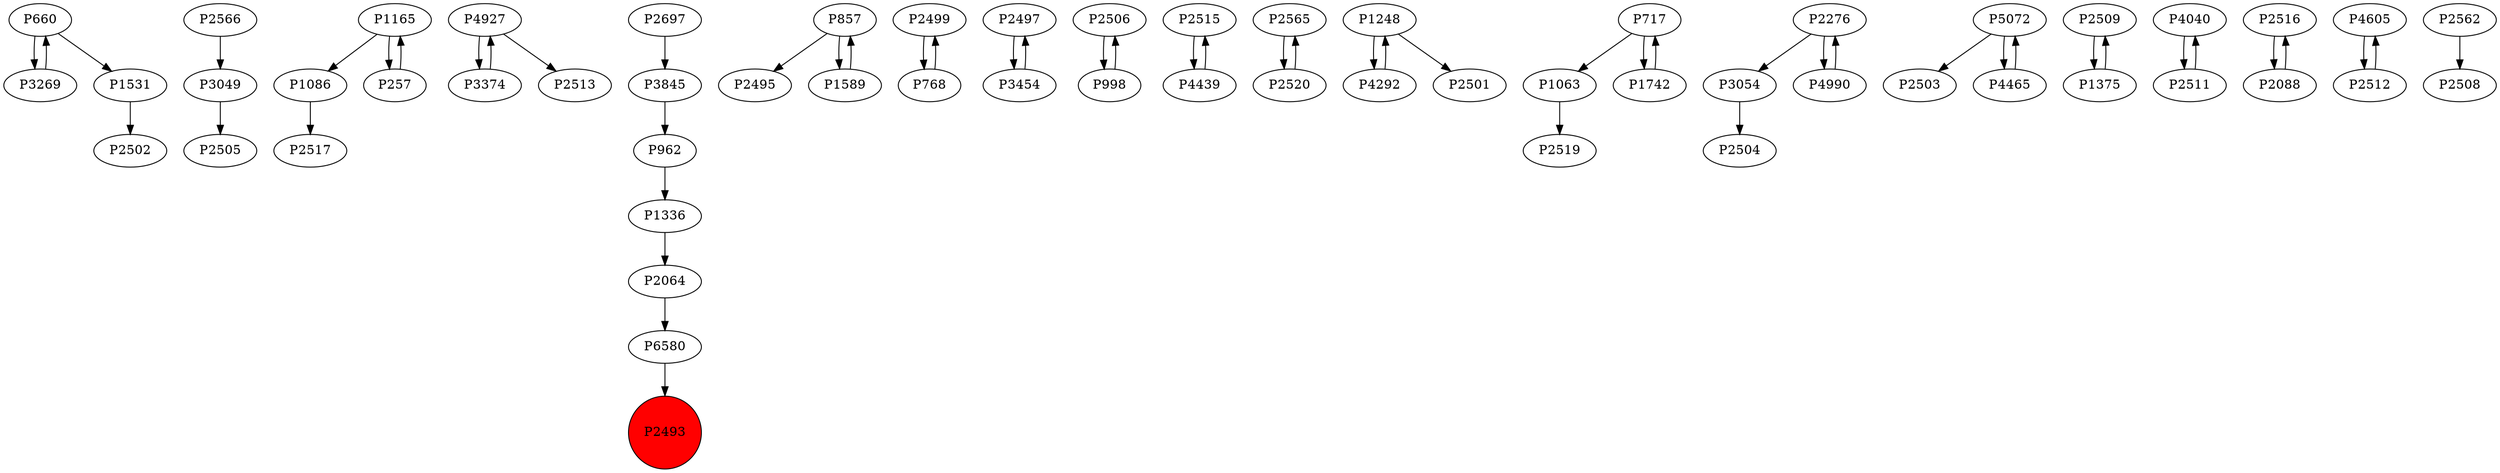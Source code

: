 digraph {
	P660 -> P3269
	P2566 -> P3049
	P1165 -> P1086
	P4927 -> P3374
	P6580 -> P2493
	P3374 -> P4927
	P857 -> P2495
	P2499 -> P768
	P2497 -> P3454
	P768 -> P2499
	P1336 -> P2064
	P2506 -> P998
	P1165 -> P257
	P4927 -> P2513
	P2515 -> P4439
	P1086 -> P2517
	P660 -> P1531
	P3845 -> P962
	P2565 -> P2520
	P1248 -> P4292
	P1063 -> P2519
	P4439 -> P2515
	P2276 -> P3054
	P1589 -> P857
	P5072 -> P2503
	P3054 -> P2504
	P3454 -> P2497
	P1531 -> P2502
	P257 -> P1165
	P717 -> P1742
	P1742 -> P717
	P2276 -> P4990
	P2509 -> P1375
	P2697 -> P3845
	P962 -> P1336
	P4040 -> P2511
	P2511 -> P4040
	P2520 -> P2565
	P3049 -> P2505
	P717 -> P1063
	P1375 -> P2509
	P4292 -> P1248
	P4990 -> P2276
	P2516 -> P2088
	P4605 -> P2512
	P998 -> P2506
	P2512 -> P4605
	P4465 -> P5072
	P2064 -> P6580
	P857 -> P1589
	P5072 -> P4465
	P2562 -> P2508
	P3269 -> P660
	P2088 -> P2516
	P1248 -> P2501
	P2493 [shape=circle]
	P2493 [style=filled]
	P2493 [fillcolor=red]
}